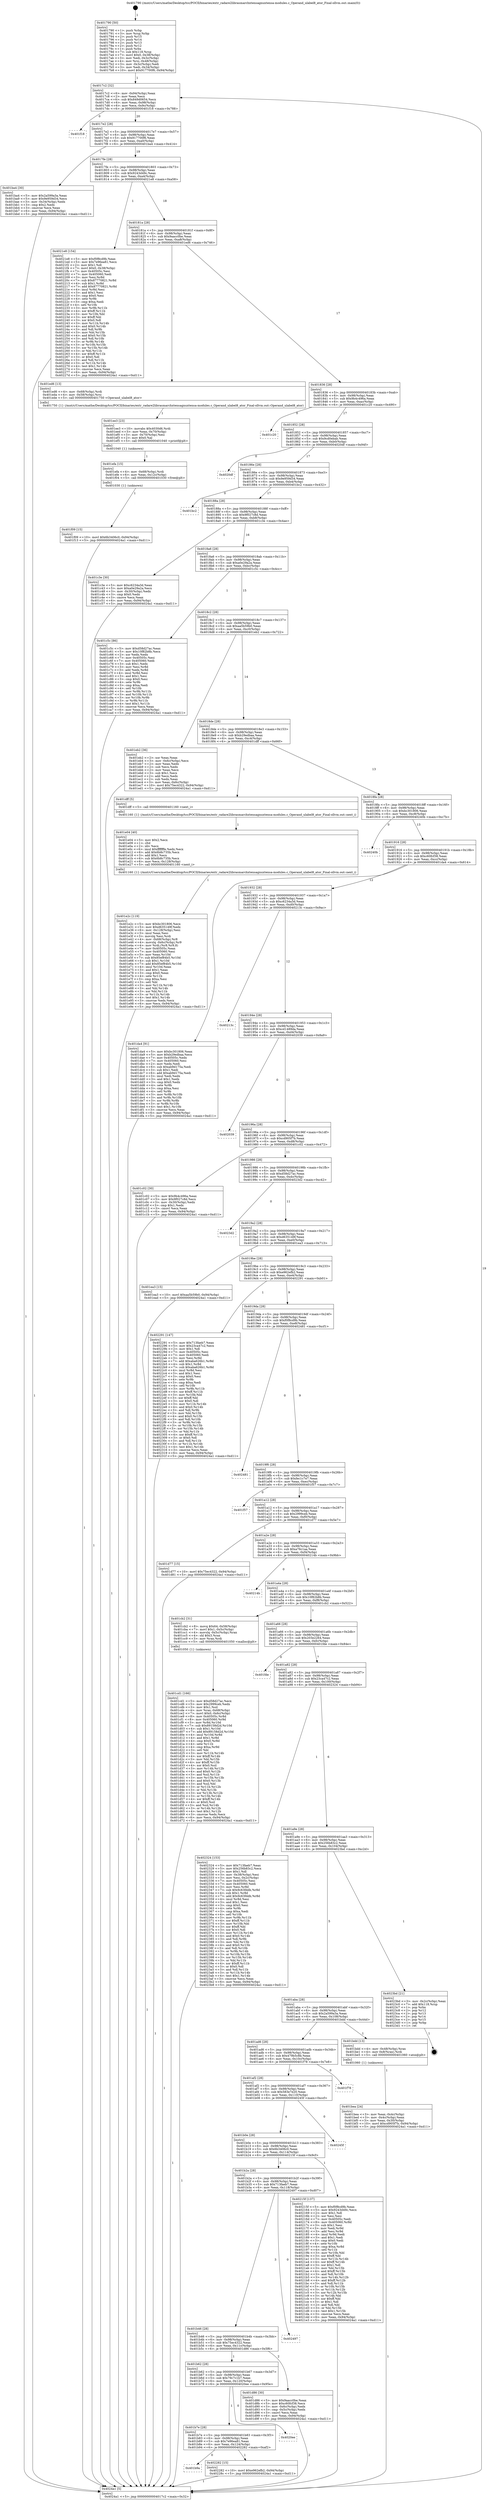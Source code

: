digraph "0x401790" {
  label = "0x401790 (/mnt/c/Users/mathe/Desktop/tcc/POCII/binaries/extr_radare2librasmarchxtensagnuxtensa-modules.c_Operand_ulabel8_ator_Final-ollvm.out::main(0))"
  labelloc = "t"
  node[shape=record]

  Entry [label="",width=0.3,height=0.3,shape=circle,fillcolor=black,style=filled]
  "0x4017c2" [label="{
     0x4017c2 [32]\l
     | [instrs]\l
     &nbsp;&nbsp;0x4017c2 \<+6\>: mov -0x94(%rbp),%eax\l
     &nbsp;&nbsp;0x4017c8 \<+2\>: mov %eax,%ecx\l
     &nbsp;&nbsp;0x4017ca \<+6\>: sub $0x849d0654,%ecx\l
     &nbsp;&nbsp;0x4017d0 \<+6\>: mov %eax,-0x98(%rbp)\l
     &nbsp;&nbsp;0x4017d6 \<+6\>: mov %ecx,-0x9c(%rbp)\l
     &nbsp;&nbsp;0x4017dc \<+6\>: je 0000000000401f18 \<main+0x788\>\l
  }"]
  "0x401f18" [label="{
     0x401f18\l
  }", style=dashed]
  "0x4017e2" [label="{
     0x4017e2 [28]\l
     | [instrs]\l
     &nbsp;&nbsp;0x4017e2 \<+5\>: jmp 00000000004017e7 \<main+0x57\>\l
     &nbsp;&nbsp;0x4017e7 \<+6\>: mov -0x98(%rbp),%eax\l
     &nbsp;&nbsp;0x4017ed \<+5\>: sub $0x917700f6,%eax\l
     &nbsp;&nbsp;0x4017f2 \<+6\>: mov %eax,-0xa0(%rbp)\l
     &nbsp;&nbsp;0x4017f8 \<+6\>: je 0000000000401ba4 \<main+0x414\>\l
  }"]
  Exit [label="",width=0.3,height=0.3,shape=circle,fillcolor=black,style=filled,peripheries=2]
  "0x401ba4" [label="{
     0x401ba4 [30]\l
     | [instrs]\l
     &nbsp;&nbsp;0x401ba4 \<+5\>: mov $0x2a599a3a,%eax\l
     &nbsp;&nbsp;0x401ba9 \<+5\>: mov $0x9e959d34,%ecx\l
     &nbsp;&nbsp;0x401bae \<+3\>: mov -0x34(%rbp),%edx\l
     &nbsp;&nbsp;0x401bb1 \<+3\>: cmp $0x2,%edx\l
     &nbsp;&nbsp;0x401bb4 \<+3\>: cmovne %ecx,%eax\l
     &nbsp;&nbsp;0x401bb7 \<+6\>: mov %eax,-0x94(%rbp)\l
     &nbsp;&nbsp;0x401bbd \<+5\>: jmp 00000000004024a1 \<main+0xd11\>\l
  }"]
  "0x4017fe" [label="{
     0x4017fe [28]\l
     | [instrs]\l
     &nbsp;&nbsp;0x4017fe \<+5\>: jmp 0000000000401803 \<main+0x73\>\l
     &nbsp;&nbsp;0x401803 \<+6\>: mov -0x98(%rbp),%eax\l
     &nbsp;&nbsp;0x401809 \<+5\>: sub $0x9243d49c,%eax\l
     &nbsp;&nbsp;0x40180e \<+6\>: mov %eax,-0xa4(%rbp)\l
     &nbsp;&nbsp;0x401814 \<+6\>: je 00000000004021e8 \<main+0xa58\>\l
  }"]
  "0x4024a1" [label="{
     0x4024a1 [5]\l
     | [instrs]\l
     &nbsp;&nbsp;0x4024a1 \<+5\>: jmp 00000000004017c2 \<main+0x32\>\l
  }"]
  "0x401790" [label="{
     0x401790 [50]\l
     | [instrs]\l
     &nbsp;&nbsp;0x401790 \<+1\>: push %rbp\l
     &nbsp;&nbsp;0x401791 \<+3\>: mov %rsp,%rbp\l
     &nbsp;&nbsp;0x401794 \<+2\>: push %r15\l
     &nbsp;&nbsp;0x401796 \<+2\>: push %r14\l
     &nbsp;&nbsp;0x401798 \<+2\>: push %r13\l
     &nbsp;&nbsp;0x40179a \<+2\>: push %r12\l
     &nbsp;&nbsp;0x40179c \<+1\>: push %rbx\l
     &nbsp;&nbsp;0x40179d \<+7\>: sub $0x118,%rsp\l
     &nbsp;&nbsp;0x4017a4 \<+7\>: movl $0x0,-0x38(%rbp)\l
     &nbsp;&nbsp;0x4017ab \<+3\>: mov %edi,-0x3c(%rbp)\l
     &nbsp;&nbsp;0x4017ae \<+4\>: mov %rsi,-0x48(%rbp)\l
     &nbsp;&nbsp;0x4017b2 \<+3\>: mov -0x3c(%rbp),%edi\l
     &nbsp;&nbsp;0x4017b5 \<+3\>: mov %edi,-0x34(%rbp)\l
     &nbsp;&nbsp;0x4017b8 \<+10\>: movl $0x917700f6,-0x94(%rbp)\l
  }"]
  "0x401b9a" [label="{
     0x401b9a\l
  }", style=dashed]
  "0x4021e8" [label="{
     0x4021e8 [154]\l
     | [instrs]\l
     &nbsp;&nbsp;0x4021e8 \<+5\>: mov $0xf0f8cd9b,%eax\l
     &nbsp;&nbsp;0x4021ed \<+5\>: mov $0x7e96ea81,%ecx\l
     &nbsp;&nbsp;0x4021f2 \<+2\>: mov $0x1,%dl\l
     &nbsp;&nbsp;0x4021f4 \<+7\>: movl $0x0,-0x38(%rbp)\l
     &nbsp;&nbsp;0x4021fb \<+7\>: mov 0x40505c,%esi\l
     &nbsp;&nbsp;0x402202 \<+7\>: mov 0x405060,%edi\l
     &nbsp;&nbsp;0x402209 \<+3\>: mov %esi,%r8d\l
     &nbsp;&nbsp;0x40220c \<+7\>: sub $0x87770821,%r8d\l
     &nbsp;&nbsp;0x402213 \<+4\>: sub $0x1,%r8d\l
     &nbsp;&nbsp;0x402217 \<+7\>: add $0x87770821,%r8d\l
     &nbsp;&nbsp;0x40221e \<+4\>: imul %r8d,%esi\l
     &nbsp;&nbsp;0x402222 \<+3\>: and $0x1,%esi\l
     &nbsp;&nbsp;0x402225 \<+3\>: cmp $0x0,%esi\l
     &nbsp;&nbsp;0x402228 \<+4\>: sete %r9b\l
     &nbsp;&nbsp;0x40222c \<+3\>: cmp $0xa,%edi\l
     &nbsp;&nbsp;0x40222f \<+4\>: setl %r10b\l
     &nbsp;&nbsp;0x402233 \<+3\>: mov %r9b,%r11b\l
     &nbsp;&nbsp;0x402236 \<+4\>: xor $0xff,%r11b\l
     &nbsp;&nbsp;0x40223a \<+3\>: mov %r10b,%bl\l
     &nbsp;&nbsp;0x40223d \<+3\>: xor $0xff,%bl\l
     &nbsp;&nbsp;0x402240 \<+3\>: xor $0x0,%dl\l
     &nbsp;&nbsp;0x402243 \<+3\>: mov %r11b,%r14b\l
     &nbsp;&nbsp;0x402246 \<+4\>: and $0x0,%r14b\l
     &nbsp;&nbsp;0x40224a \<+3\>: and %dl,%r9b\l
     &nbsp;&nbsp;0x40224d \<+3\>: mov %bl,%r15b\l
     &nbsp;&nbsp;0x402250 \<+4\>: and $0x0,%r15b\l
     &nbsp;&nbsp;0x402254 \<+3\>: and %dl,%r10b\l
     &nbsp;&nbsp;0x402257 \<+3\>: or %r9b,%r14b\l
     &nbsp;&nbsp;0x40225a \<+3\>: or %r10b,%r15b\l
     &nbsp;&nbsp;0x40225d \<+3\>: xor %r15b,%r14b\l
     &nbsp;&nbsp;0x402260 \<+3\>: or %bl,%r11b\l
     &nbsp;&nbsp;0x402263 \<+4\>: xor $0xff,%r11b\l
     &nbsp;&nbsp;0x402267 \<+3\>: or $0x0,%dl\l
     &nbsp;&nbsp;0x40226a \<+3\>: and %dl,%r11b\l
     &nbsp;&nbsp;0x40226d \<+3\>: or %r11b,%r14b\l
     &nbsp;&nbsp;0x402270 \<+4\>: test $0x1,%r14b\l
     &nbsp;&nbsp;0x402274 \<+3\>: cmovne %ecx,%eax\l
     &nbsp;&nbsp;0x402277 \<+6\>: mov %eax,-0x94(%rbp)\l
     &nbsp;&nbsp;0x40227d \<+5\>: jmp 00000000004024a1 \<main+0xd11\>\l
  }"]
  "0x40181a" [label="{
     0x40181a [28]\l
     | [instrs]\l
     &nbsp;&nbsp;0x40181a \<+5\>: jmp 000000000040181f \<main+0x8f\>\l
     &nbsp;&nbsp;0x40181f \<+6\>: mov -0x98(%rbp),%eax\l
     &nbsp;&nbsp;0x401825 \<+5\>: sub $0x9aacc0be,%eax\l
     &nbsp;&nbsp;0x40182a \<+6\>: mov %eax,-0xa8(%rbp)\l
     &nbsp;&nbsp;0x401830 \<+6\>: je 0000000000401ed6 \<main+0x746\>\l
  }"]
  "0x402282" [label="{
     0x402282 [15]\l
     | [instrs]\l
     &nbsp;&nbsp;0x402282 \<+10\>: movl $0xe962efb2,-0x94(%rbp)\l
     &nbsp;&nbsp;0x40228c \<+5\>: jmp 00000000004024a1 \<main+0xd11\>\l
  }"]
  "0x401ed6" [label="{
     0x401ed6 [13]\l
     | [instrs]\l
     &nbsp;&nbsp;0x401ed6 \<+4\>: mov -0x68(%rbp),%rdi\l
     &nbsp;&nbsp;0x401eda \<+4\>: mov -0x58(%rbp),%rsi\l
     &nbsp;&nbsp;0x401ede \<+5\>: call 0000000000401750 \<Operand_ulabel8_ator\>\l
     | [calls]\l
     &nbsp;&nbsp;0x401750 \{1\} (/mnt/c/Users/mathe/Desktop/tcc/POCII/binaries/extr_radare2librasmarchxtensagnuxtensa-modules.c_Operand_ulabel8_ator_Final-ollvm.out::Operand_ulabel8_ator)\l
  }"]
  "0x401836" [label="{
     0x401836 [28]\l
     | [instrs]\l
     &nbsp;&nbsp;0x401836 \<+5\>: jmp 000000000040183b \<main+0xab\>\l
     &nbsp;&nbsp;0x40183b \<+6\>: mov -0x98(%rbp),%eax\l
     &nbsp;&nbsp;0x401841 \<+5\>: sub $0x9b4c496a,%eax\l
     &nbsp;&nbsp;0x401846 \<+6\>: mov %eax,-0xac(%rbp)\l
     &nbsp;&nbsp;0x40184c \<+6\>: je 0000000000401c20 \<main+0x490\>\l
  }"]
  "0x401b7e" [label="{
     0x401b7e [28]\l
     | [instrs]\l
     &nbsp;&nbsp;0x401b7e \<+5\>: jmp 0000000000401b83 \<main+0x3f3\>\l
     &nbsp;&nbsp;0x401b83 \<+6\>: mov -0x98(%rbp),%eax\l
     &nbsp;&nbsp;0x401b89 \<+5\>: sub $0x7e96ea81,%eax\l
     &nbsp;&nbsp;0x401b8e \<+6\>: mov %eax,-0x124(%rbp)\l
     &nbsp;&nbsp;0x401b94 \<+6\>: je 0000000000402282 \<main+0xaf2\>\l
  }"]
  "0x401c20" [label="{
     0x401c20\l
  }", style=dashed]
  "0x401852" [label="{
     0x401852 [28]\l
     | [instrs]\l
     &nbsp;&nbsp;0x401852 \<+5\>: jmp 0000000000401857 \<main+0xc7\>\l
     &nbsp;&nbsp;0x401857 \<+6\>: mov -0x98(%rbp),%eax\l
     &nbsp;&nbsp;0x40185d \<+5\>: sub $0x9cd0ebab,%eax\l
     &nbsp;&nbsp;0x401862 \<+6\>: mov %eax,-0xb0(%rbp)\l
     &nbsp;&nbsp;0x401868 \<+6\>: je 00000000004020df \<main+0x94f\>\l
  }"]
  "0x4020ee" [label="{
     0x4020ee\l
  }", style=dashed]
  "0x4020df" [label="{
     0x4020df\l
  }", style=dashed]
  "0x40186e" [label="{
     0x40186e [28]\l
     | [instrs]\l
     &nbsp;&nbsp;0x40186e \<+5\>: jmp 0000000000401873 \<main+0xe3\>\l
     &nbsp;&nbsp;0x401873 \<+6\>: mov -0x98(%rbp),%eax\l
     &nbsp;&nbsp;0x401879 \<+5\>: sub $0x9e959d34,%eax\l
     &nbsp;&nbsp;0x40187e \<+6\>: mov %eax,-0xb4(%rbp)\l
     &nbsp;&nbsp;0x401884 \<+6\>: je 0000000000401bc2 \<main+0x432\>\l
  }"]
  "0x401f09" [label="{
     0x401f09 [15]\l
     | [instrs]\l
     &nbsp;&nbsp;0x401f09 \<+10\>: movl $0x6b3406c0,-0x94(%rbp)\l
     &nbsp;&nbsp;0x401f13 \<+5\>: jmp 00000000004024a1 \<main+0xd11\>\l
  }"]
  "0x401bc2" [label="{
     0x401bc2\l
  }", style=dashed]
  "0x40188a" [label="{
     0x40188a [28]\l
     | [instrs]\l
     &nbsp;&nbsp;0x40188a \<+5\>: jmp 000000000040188f \<main+0xff\>\l
     &nbsp;&nbsp;0x40188f \<+6\>: mov -0x98(%rbp),%eax\l
     &nbsp;&nbsp;0x401895 \<+5\>: sub $0x9f027c8d,%eax\l
     &nbsp;&nbsp;0x40189a \<+6\>: mov %eax,-0xb8(%rbp)\l
     &nbsp;&nbsp;0x4018a0 \<+6\>: je 0000000000401c3e \<main+0x4ae\>\l
  }"]
  "0x401efa" [label="{
     0x401efa [15]\l
     | [instrs]\l
     &nbsp;&nbsp;0x401efa \<+4\>: mov -0x68(%rbp),%rdi\l
     &nbsp;&nbsp;0x401efe \<+6\>: mov %eax,-0x12c(%rbp)\l
     &nbsp;&nbsp;0x401f04 \<+5\>: call 0000000000401030 \<free@plt\>\l
     | [calls]\l
     &nbsp;&nbsp;0x401030 \{1\} (unknown)\l
  }"]
  "0x401c3e" [label="{
     0x401c3e [30]\l
     | [instrs]\l
     &nbsp;&nbsp;0x401c3e \<+5\>: mov $0xc6234a3d,%eax\l
     &nbsp;&nbsp;0x401c43 \<+5\>: mov $0xa0e29a2a,%ecx\l
     &nbsp;&nbsp;0x401c48 \<+3\>: mov -0x30(%rbp),%edx\l
     &nbsp;&nbsp;0x401c4b \<+3\>: cmp $0x0,%edx\l
     &nbsp;&nbsp;0x401c4e \<+3\>: cmove %ecx,%eax\l
     &nbsp;&nbsp;0x401c51 \<+6\>: mov %eax,-0x94(%rbp)\l
     &nbsp;&nbsp;0x401c57 \<+5\>: jmp 00000000004024a1 \<main+0xd11\>\l
  }"]
  "0x4018a6" [label="{
     0x4018a6 [28]\l
     | [instrs]\l
     &nbsp;&nbsp;0x4018a6 \<+5\>: jmp 00000000004018ab \<main+0x11b\>\l
     &nbsp;&nbsp;0x4018ab \<+6\>: mov -0x98(%rbp),%eax\l
     &nbsp;&nbsp;0x4018b1 \<+5\>: sub $0xa0e29a2a,%eax\l
     &nbsp;&nbsp;0x4018b6 \<+6\>: mov %eax,-0xbc(%rbp)\l
     &nbsp;&nbsp;0x4018bc \<+6\>: je 0000000000401c5c \<main+0x4cc\>\l
  }"]
  "0x401ee3" [label="{
     0x401ee3 [23]\l
     | [instrs]\l
     &nbsp;&nbsp;0x401ee3 \<+10\>: movabs $0x4030d6,%rdi\l
     &nbsp;&nbsp;0x401eed \<+3\>: mov %eax,-0x70(%rbp)\l
     &nbsp;&nbsp;0x401ef0 \<+3\>: mov -0x70(%rbp),%esi\l
     &nbsp;&nbsp;0x401ef3 \<+2\>: mov $0x0,%al\l
     &nbsp;&nbsp;0x401ef5 \<+5\>: call 0000000000401040 \<printf@plt\>\l
     | [calls]\l
     &nbsp;&nbsp;0x401040 \{1\} (unknown)\l
  }"]
  "0x401c5c" [label="{
     0x401c5c [86]\l
     | [instrs]\l
     &nbsp;&nbsp;0x401c5c \<+5\>: mov $0xd58d27ac,%eax\l
     &nbsp;&nbsp;0x401c61 \<+5\>: mov $0x10f82b8b,%ecx\l
     &nbsp;&nbsp;0x401c66 \<+2\>: xor %edx,%edx\l
     &nbsp;&nbsp;0x401c68 \<+7\>: mov 0x40505c,%esi\l
     &nbsp;&nbsp;0x401c6f \<+7\>: mov 0x405060,%edi\l
     &nbsp;&nbsp;0x401c76 \<+3\>: sub $0x1,%edx\l
     &nbsp;&nbsp;0x401c79 \<+3\>: mov %esi,%r8d\l
     &nbsp;&nbsp;0x401c7c \<+3\>: add %edx,%r8d\l
     &nbsp;&nbsp;0x401c7f \<+4\>: imul %r8d,%esi\l
     &nbsp;&nbsp;0x401c83 \<+3\>: and $0x1,%esi\l
     &nbsp;&nbsp;0x401c86 \<+3\>: cmp $0x0,%esi\l
     &nbsp;&nbsp;0x401c89 \<+4\>: sete %r9b\l
     &nbsp;&nbsp;0x401c8d \<+3\>: cmp $0xa,%edi\l
     &nbsp;&nbsp;0x401c90 \<+4\>: setl %r10b\l
     &nbsp;&nbsp;0x401c94 \<+3\>: mov %r9b,%r11b\l
     &nbsp;&nbsp;0x401c97 \<+3\>: and %r10b,%r11b\l
     &nbsp;&nbsp;0x401c9a \<+3\>: xor %r10b,%r9b\l
     &nbsp;&nbsp;0x401c9d \<+3\>: or %r9b,%r11b\l
     &nbsp;&nbsp;0x401ca0 \<+4\>: test $0x1,%r11b\l
     &nbsp;&nbsp;0x401ca4 \<+3\>: cmovne %ecx,%eax\l
     &nbsp;&nbsp;0x401ca7 \<+6\>: mov %eax,-0x94(%rbp)\l
     &nbsp;&nbsp;0x401cad \<+5\>: jmp 00000000004024a1 \<main+0xd11\>\l
  }"]
  "0x4018c2" [label="{
     0x4018c2 [28]\l
     | [instrs]\l
     &nbsp;&nbsp;0x4018c2 \<+5\>: jmp 00000000004018c7 \<main+0x137\>\l
     &nbsp;&nbsp;0x4018c7 \<+6\>: mov -0x98(%rbp),%eax\l
     &nbsp;&nbsp;0x4018cd \<+5\>: sub $0xaa5b59b0,%eax\l
     &nbsp;&nbsp;0x4018d2 \<+6\>: mov %eax,-0xc0(%rbp)\l
     &nbsp;&nbsp;0x4018d8 \<+6\>: je 0000000000401eb2 \<main+0x722\>\l
  }"]
  "0x401e2c" [label="{
     0x401e2c [119]\l
     | [instrs]\l
     &nbsp;&nbsp;0x401e2c \<+5\>: mov $0xbc301806,%ecx\l
     &nbsp;&nbsp;0x401e31 \<+5\>: mov $0xd635149f,%edx\l
     &nbsp;&nbsp;0x401e36 \<+6\>: mov -0x128(%rbp),%esi\l
     &nbsp;&nbsp;0x401e3c \<+3\>: imul %eax,%esi\l
     &nbsp;&nbsp;0x401e3f \<+3\>: movslq %esi,%rdi\l
     &nbsp;&nbsp;0x401e42 \<+4\>: mov -0x68(%rbp),%r8\l
     &nbsp;&nbsp;0x401e46 \<+4\>: movslq -0x6c(%rbp),%r9\l
     &nbsp;&nbsp;0x401e4a \<+4\>: mov %rdi,(%r8,%r9,8)\l
     &nbsp;&nbsp;0x401e4e \<+7\>: mov 0x40505c,%eax\l
     &nbsp;&nbsp;0x401e55 \<+7\>: mov 0x405060,%esi\l
     &nbsp;&nbsp;0x401e5c \<+3\>: mov %eax,%r10d\l
     &nbsp;&nbsp;0x401e5f \<+7\>: sub $0x85ef84b5,%r10d\l
     &nbsp;&nbsp;0x401e66 \<+4\>: sub $0x1,%r10d\l
     &nbsp;&nbsp;0x401e6a \<+7\>: add $0x85ef84b5,%r10d\l
     &nbsp;&nbsp;0x401e71 \<+4\>: imul %r10d,%eax\l
     &nbsp;&nbsp;0x401e75 \<+3\>: and $0x1,%eax\l
     &nbsp;&nbsp;0x401e78 \<+3\>: cmp $0x0,%eax\l
     &nbsp;&nbsp;0x401e7b \<+4\>: sete %r11b\l
     &nbsp;&nbsp;0x401e7f \<+3\>: cmp $0xa,%esi\l
     &nbsp;&nbsp;0x401e82 \<+3\>: setl %bl\l
     &nbsp;&nbsp;0x401e85 \<+3\>: mov %r11b,%r14b\l
     &nbsp;&nbsp;0x401e88 \<+3\>: and %bl,%r14b\l
     &nbsp;&nbsp;0x401e8b \<+3\>: xor %bl,%r11b\l
     &nbsp;&nbsp;0x401e8e \<+3\>: or %r11b,%r14b\l
     &nbsp;&nbsp;0x401e91 \<+4\>: test $0x1,%r14b\l
     &nbsp;&nbsp;0x401e95 \<+3\>: cmovne %edx,%ecx\l
     &nbsp;&nbsp;0x401e98 \<+6\>: mov %ecx,-0x94(%rbp)\l
     &nbsp;&nbsp;0x401e9e \<+5\>: jmp 00000000004024a1 \<main+0xd11\>\l
  }"]
  "0x401eb2" [label="{
     0x401eb2 [36]\l
     | [instrs]\l
     &nbsp;&nbsp;0x401eb2 \<+2\>: xor %eax,%eax\l
     &nbsp;&nbsp;0x401eb4 \<+3\>: mov -0x6c(%rbp),%ecx\l
     &nbsp;&nbsp;0x401eb7 \<+2\>: mov %eax,%edx\l
     &nbsp;&nbsp;0x401eb9 \<+2\>: sub %ecx,%edx\l
     &nbsp;&nbsp;0x401ebb \<+2\>: mov %eax,%ecx\l
     &nbsp;&nbsp;0x401ebd \<+3\>: sub $0x1,%ecx\l
     &nbsp;&nbsp;0x401ec0 \<+2\>: add %ecx,%edx\l
     &nbsp;&nbsp;0x401ec2 \<+2\>: sub %edx,%eax\l
     &nbsp;&nbsp;0x401ec4 \<+3\>: mov %eax,-0x6c(%rbp)\l
     &nbsp;&nbsp;0x401ec7 \<+10\>: movl $0x75ec4322,-0x94(%rbp)\l
     &nbsp;&nbsp;0x401ed1 \<+5\>: jmp 00000000004024a1 \<main+0xd11\>\l
  }"]
  "0x4018de" [label="{
     0x4018de [28]\l
     | [instrs]\l
     &nbsp;&nbsp;0x4018de \<+5\>: jmp 00000000004018e3 \<main+0x153\>\l
     &nbsp;&nbsp;0x4018e3 \<+6\>: mov -0x98(%rbp),%eax\l
     &nbsp;&nbsp;0x4018e9 \<+5\>: sub $0xb29edbaa,%eax\l
     &nbsp;&nbsp;0x4018ee \<+6\>: mov %eax,-0xc4(%rbp)\l
     &nbsp;&nbsp;0x4018f4 \<+6\>: je 0000000000401dff \<main+0x66f\>\l
  }"]
  "0x401e04" [label="{
     0x401e04 [40]\l
     | [instrs]\l
     &nbsp;&nbsp;0x401e04 \<+5\>: mov $0x2,%ecx\l
     &nbsp;&nbsp;0x401e09 \<+1\>: cltd\l
     &nbsp;&nbsp;0x401e0a \<+2\>: idiv %ecx\l
     &nbsp;&nbsp;0x401e0c \<+6\>: imul $0xfffffffe,%edx,%ecx\l
     &nbsp;&nbsp;0x401e12 \<+6\>: add $0x6b8c735b,%ecx\l
     &nbsp;&nbsp;0x401e18 \<+3\>: add $0x1,%ecx\l
     &nbsp;&nbsp;0x401e1b \<+6\>: sub $0x6b8c735b,%ecx\l
     &nbsp;&nbsp;0x401e21 \<+6\>: mov %ecx,-0x128(%rbp)\l
     &nbsp;&nbsp;0x401e27 \<+5\>: call 0000000000401160 \<next_i\>\l
     | [calls]\l
     &nbsp;&nbsp;0x401160 \{1\} (/mnt/c/Users/mathe/Desktop/tcc/POCII/binaries/extr_radare2librasmarchxtensagnuxtensa-modules.c_Operand_ulabel8_ator_Final-ollvm.out::next_i)\l
  }"]
  "0x401dff" [label="{
     0x401dff [5]\l
     | [instrs]\l
     &nbsp;&nbsp;0x401dff \<+5\>: call 0000000000401160 \<next_i\>\l
     | [calls]\l
     &nbsp;&nbsp;0x401160 \{1\} (/mnt/c/Users/mathe/Desktop/tcc/POCII/binaries/extr_radare2librasmarchxtensagnuxtensa-modules.c_Operand_ulabel8_ator_Final-ollvm.out::next_i)\l
  }"]
  "0x4018fa" [label="{
     0x4018fa [28]\l
     | [instrs]\l
     &nbsp;&nbsp;0x4018fa \<+5\>: jmp 00000000004018ff \<main+0x16f\>\l
     &nbsp;&nbsp;0x4018ff \<+6\>: mov -0x98(%rbp),%eax\l
     &nbsp;&nbsp;0x401905 \<+5\>: sub $0xbc301806,%eax\l
     &nbsp;&nbsp;0x40190a \<+6\>: mov %eax,-0xc8(%rbp)\l
     &nbsp;&nbsp;0x401910 \<+6\>: je 000000000040240b \<main+0xc7b\>\l
  }"]
  "0x401b62" [label="{
     0x401b62 [28]\l
     | [instrs]\l
     &nbsp;&nbsp;0x401b62 \<+5\>: jmp 0000000000401b67 \<main+0x3d7\>\l
     &nbsp;&nbsp;0x401b67 \<+6\>: mov -0x98(%rbp),%eax\l
     &nbsp;&nbsp;0x401b6d \<+5\>: sub $0x79c7c1b7,%eax\l
     &nbsp;&nbsp;0x401b72 \<+6\>: mov %eax,-0x120(%rbp)\l
     &nbsp;&nbsp;0x401b78 \<+6\>: je 00000000004020ee \<main+0x95e\>\l
  }"]
  "0x40240b" [label="{
     0x40240b\l
  }", style=dashed]
  "0x401916" [label="{
     0x401916 [28]\l
     | [instrs]\l
     &nbsp;&nbsp;0x401916 \<+5\>: jmp 000000000040191b \<main+0x18b\>\l
     &nbsp;&nbsp;0x40191b \<+6\>: mov -0x98(%rbp),%eax\l
     &nbsp;&nbsp;0x401921 \<+5\>: sub $0xc60fcf38,%eax\l
     &nbsp;&nbsp;0x401926 \<+6\>: mov %eax,-0xcc(%rbp)\l
     &nbsp;&nbsp;0x40192c \<+6\>: je 0000000000401da4 \<main+0x614\>\l
  }"]
  "0x401d86" [label="{
     0x401d86 [30]\l
     | [instrs]\l
     &nbsp;&nbsp;0x401d86 \<+5\>: mov $0x9aacc0be,%eax\l
     &nbsp;&nbsp;0x401d8b \<+5\>: mov $0xc60fcf38,%ecx\l
     &nbsp;&nbsp;0x401d90 \<+3\>: mov -0x6c(%rbp),%edx\l
     &nbsp;&nbsp;0x401d93 \<+3\>: cmp -0x5c(%rbp),%edx\l
     &nbsp;&nbsp;0x401d96 \<+3\>: cmovl %ecx,%eax\l
     &nbsp;&nbsp;0x401d99 \<+6\>: mov %eax,-0x94(%rbp)\l
     &nbsp;&nbsp;0x401d9f \<+5\>: jmp 00000000004024a1 \<main+0xd11\>\l
  }"]
  "0x401da4" [label="{
     0x401da4 [91]\l
     | [instrs]\l
     &nbsp;&nbsp;0x401da4 \<+5\>: mov $0xbc301806,%eax\l
     &nbsp;&nbsp;0x401da9 \<+5\>: mov $0xb29edbaa,%ecx\l
     &nbsp;&nbsp;0x401dae \<+7\>: mov 0x40505c,%edx\l
     &nbsp;&nbsp;0x401db5 \<+7\>: mov 0x405060,%esi\l
     &nbsp;&nbsp;0x401dbc \<+2\>: mov %edx,%edi\l
     &nbsp;&nbsp;0x401dbe \<+6\>: sub $0xab9d175a,%edi\l
     &nbsp;&nbsp;0x401dc4 \<+3\>: sub $0x1,%edi\l
     &nbsp;&nbsp;0x401dc7 \<+6\>: add $0xab9d175a,%edi\l
     &nbsp;&nbsp;0x401dcd \<+3\>: imul %edi,%edx\l
     &nbsp;&nbsp;0x401dd0 \<+3\>: and $0x1,%edx\l
     &nbsp;&nbsp;0x401dd3 \<+3\>: cmp $0x0,%edx\l
     &nbsp;&nbsp;0x401dd6 \<+4\>: sete %r8b\l
     &nbsp;&nbsp;0x401dda \<+3\>: cmp $0xa,%esi\l
     &nbsp;&nbsp;0x401ddd \<+4\>: setl %r9b\l
     &nbsp;&nbsp;0x401de1 \<+3\>: mov %r8b,%r10b\l
     &nbsp;&nbsp;0x401de4 \<+3\>: and %r9b,%r10b\l
     &nbsp;&nbsp;0x401de7 \<+3\>: xor %r9b,%r8b\l
     &nbsp;&nbsp;0x401dea \<+3\>: or %r8b,%r10b\l
     &nbsp;&nbsp;0x401ded \<+4\>: test $0x1,%r10b\l
     &nbsp;&nbsp;0x401df1 \<+3\>: cmovne %ecx,%eax\l
     &nbsp;&nbsp;0x401df4 \<+6\>: mov %eax,-0x94(%rbp)\l
     &nbsp;&nbsp;0x401dfa \<+5\>: jmp 00000000004024a1 \<main+0xd11\>\l
  }"]
  "0x401932" [label="{
     0x401932 [28]\l
     | [instrs]\l
     &nbsp;&nbsp;0x401932 \<+5\>: jmp 0000000000401937 \<main+0x1a7\>\l
     &nbsp;&nbsp;0x401937 \<+6\>: mov -0x98(%rbp),%eax\l
     &nbsp;&nbsp;0x40193d \<+5\>: sub $0xc6234a3d,%eax\l
     &nbsp;&nbsp;0x401942 \<+6\>: mov %eax,-0xd0(%rbp)\l
     &nbsp;&nbsp;0x401948 \<+6\>: je 000000000040213c \<main+0x9ac\>\l
  }"]
  "0x401b46" [label="{
     0x401b46 [28]\l
     | [instrs]\l
     &nbsp;&nbsp;0x401b46 \<+5\>: jmp 0000000000401b4b \<main+0x3bb\>\l
     &nbsp;&nbsp;0x401b4b \<+6\>: mov -0x98(%rbp),%eax\l
     &nbsp;&nbsp;0x401b51 \<+5\>: sub $0x75ec4322,%eax\l
     &nbsp;&nbsp;0x401b56 \<+6\>: mov %eax,-0x11c(%rbp)\l
     &nbsp;&nbsp;0x401b5c \<+6\>: je 0000000000401d86 \<main+0x5f6\>\l
  }"]
  "0x40213c" [label="{
     0x40213c\l
  }", style=dashed]
  "0x40194e" [label="{
     0x40194e [28]\l
     | [instrs]\l
     &nbsp;&nbsp;0x40194e \<+5\>: jmp 0000000000401953 \<main+0x1c3\>\l
     &nbsp;&nbsp;0x401953 \<+6\>: mov -0x98(%rbp),%eax\l
     &nbsp;&nbsp;0x401959 \<+5\>: sub $0xcd1489da,%eax\l
     &nbsp;&nbsp;0x40195e \<+6\>: mov %eax,-0xd4(%rbp)\l
     &nbsp;&nbsp;0x401964 \<+6\>: je 0000000000402039 \<main+0x8a9\>\l
  }"]
  "0x402497" [label="{
     0x402497\l
  }", style=dashed]
  "0x402039" [label="{
     0x402039\l
  }", style=dashed]
  "0x40196a" [label="{
     0x40196a [28]\l
     | [instrs]\l
     &nbsp;&nbsp;0x40196a \<+5\>: jmp 000000000040196f \<main+0x1df\>\l
     &nbsp;&nbsp;0x40196f \<+6\>: mov -0x98(%rbp),%eax\l
     &nbsp;&nbsp;0x401975 \<+5\>: sub $0xcd905f7b,%eax\l
     &nbsp;&nbsp;0x40197a \<+6\>: mov %eax,-0xd8(%rbp)\l
     &nbsp;&nbsp;0x401980 \<+6\>: je 0000000000401c02 \<main+0x472\>\l
  }"]
  "0x401b2a" [label="{
     0x401b2a [28]\l
     | [instrs]\l
     &nbsp;&nbsp;0x401b2a \<+5\>: jmp 0000000000401b2f \<main+0x39f\>\l
     &nbsp;&nbsp;0x401b2f \<+6\>: mov -0x98(%rbp),%eax\l
     &nbsp;&nbsp;0x401b35 \<+5\>: sub $0x713faeb7,%eax\l
     &nbsp;&nbsp;0x401b3a \<+6\>: mov %eax,-0x118(%rbp)\l
     &nbsp;&nbsp;0x401b40 \<+6\>: je 0000000000402497 \<main+0xd07\>\l
  }"]
  "0x401c02" [label="{
     0x401c02 [30]\l
     | [instrs]\l
     &nbsp;&nbsp;0x401c02 \<+5\>: mov $0x9b4c496a,%eax\l
     &nbsp;&nbsp;0x401c07 \<+5\>: mov $0x9f027c8d,%ecx\l
     &nbsp;&nbsp;0x401c0c \<+3\>: mov -0x30(%rbp),%edx\l
     &nbsp;&nbsp;0x401c0f \<+3\>: cmp $0x1,%edx\l
     &nbsp;&nbsp;0x401c12 \<+3\>: cmovl %ecx,%eax\l
     &nbsp;&nbsp;0x401c15 \<+6\>: mov %eax,-0x94(%rbp)\l
     &nbsp;&nbsp;0x401c1b \<+5\>: jmp 00000000004024a1 \<main+0xd11\>\l
  }"]
  "0x401986" [label="{
     0x401986 [28]\l
     | [instrs]\l
     &nbsp;&nbsp;0x401986 \<+5\>: jmp 000000000040198b \<main+0x1fb\>\l
     &nbsp;&nbsp;0x40198b \<+6\>: mov -0x98(%rbp),%eax\l
     &nbsp;&nbsp;0x401991 \<+5\>: sub $0xd58d27ac,%eax\l
     &nbsp;&nbsp;0x401996 \<+6\>: mov %eax,-0xdc(%rbp)\l
     &nbsp;&nbsp;0x40199c \<+6\>: je 00000000004023d2 \<main+0xc42\>\l
  }"]
  "0x40215f" [label="{
     0x40215f [137]\l
     | [instrs]\l
     &nbsp;&nbsp;0x40215f \<+5\>: mov $0xf0f8cd9b,%eax\l
     &nbsp;&nbsp;0x402164 \<+5\>: mov $0x9243d49c,%ecx\l
     &nbsp;&nbsp;0x402169 \<+2\>: mov $0x1,%dl\l
     &nbsp;&nbsp;0x40216b \<+2\>: xor %esi,%esi\l
     &nbsp;&nbsp;0x40216d \<+7\>: mov 0x40505c,%edi\l
     &nbsp;&nbsp;0x402174 \<+8\>: mov 0x405060,%r8d\l
     &nbsp;&nbsp;0x40217c \<+3\>: sub $0x1,%esi\l
     &nbsp;&nbsp;0x40217f \<+3\>: mov %edi,%r9d\l
     &nbsp;&nbsp;0x402182 \<+3\>: add %esi,%r9d\l
     &nbsp;&nbsp;0x402185 \<+4\>: imul %r9d,%edi\l
     &nbsp;&nbsp;0x402189 \<+3\>: and $0x1,%edi\l
     &nbsp;&nbsp;0x40218c \<+3\>: cmp $0x0,%edi\l
     &nbsp;&nbsp;0x40218f \<+4\>: sete %r10b\l
     &nbsp;&nbsp;0x402193 \<+4\>: cmp $0xa,%r8d\l
     &nbsp;&nbsp;0x402197 \<+4\>: setl %r11b\l
     &nbsp;&nbsp;0x40219b \<+3\>: mov %r10b,%bl\l
     &nbsp;&nbsp;0x40219e \<+3\>: xor $0xff,%bl\l
     &nbsp;&nbsp;0x4021a1 \<+3\>: mov %r11b,%r14b\l
     &nbsp;&nbsp;0x4021a4 \<+4\>: xor $0xff,%r14b\l
     &nbsp;&nbsp;0x4021a8 \<+3\>: xor $0x1,%dl\l
     &nbsp;&nbsp;0x4021ab \<+3\>: mov %bl,%r15b\l
     &nbsp;&nbsp;0x4021ae \<+4\>: and $0xff,%r15b\l
     &nbsp;&nbsp;0x4021b2 \<+3\>: and %dl,%r10b\l
     &nbsp;&nbsp;0x4021b5 \<+3\>: mov %r14b,%r12b\l
     &nbsp;&nbsp;0x4021b8 \<+4\>: and $0xff,%r12b\l
     &nbsp;&nbsp;0x4021bc \<+3\>: and %dl,%r11b\l
     &nbsp;&nbsp;0x4021bf \<+3\>: or %r10b,%r15b\l
     &nbsp;&nbsp;0x4021c2 \<+3\>: or %r11b,%r12b\l
     &nbsp;&nbsp;0x4021c5 \<+3\>: xor %r12b,%r15b\l
     &nbsp;&nbsp;0x4021c8 \<+3\>: or %r14b,%bl\l
     &nbsp;&nbsp;0x4021cb \<+3\>: xor $0xff,%bl\l
     &nbsp;&nbsp;0x4021ce \<+3\>: or $0x1,%dl\l
     &nbsp;&nbsp;0x4021d1 \<+2\>: and %dl,%bl\l
     &nbsp;&nbsp;0x4021d3 \<+3\>: or %bl,%r15b\l
     &nbsp;&nbsp;0x4021d6 \<+4\>: test $0x1,%r15b\l
     &nbsp;&nbsp;0x4021da \<+3\>: cmovne %ecx,%eax\l
     &nbsp;&nbsp;0x4021dd \<+6\>: mov %eax,-0x94(%rbp)\l
     &nbsp;&nbsp;0x4021e3 \<+5\>: jmp 00000000004024a1 \<main+0xd11\>\l
  }"]
  "0x4023d2" [label="{
     0x4023d2\l
  }", style=dashed]
  "0x4019a2" [label="{
     0x4019a2 [28]\l
     | [instrs]\l
     &nbsp;&nbsp;0x4019a2 \<+5\>: jmp 00000000004019a7 \<main+0x217\>\l
     &nbsp;&nbsp;0x4019a7 \<+6\>: mov -0x98(%rbp),%eax\l
     &nbsp;&nbsp;0x4019ad \<+5\>: sub $0xd635149f,%eax\l
     &nbsp;&nbsp;0x4019b2 \<+6\>: mov %eax,-0xe0(%rbp)\l
     &nbsp;&nbsp;0x4019b8 \<+6\>: je 0000000000401ea3 \<main+0x713\>\l
  }"]
  "0x401b0e" [label="{
     0x401b0e [28]\l
     | [instrs]\l
     &nbsp;&nbsp;0x401b0e \<+5\>: jmp 0000000000401b13 \<main+0x383\>\l
     &nbsp;&nbsp;0x401b13 \<+6\>: mov -0x98(%rbp),%eax\l
     &nbsp;&nbsp;0x401b19 \<+5\>: sub $0x6b3406c0,%eax\l
     &nbsp;&nbsp;0x401b1e \<+6\>: mov %eax,-0x114(%rbp)\l
     &nbsp;&nbsp;0x401b24 \<+6\>: je 000000000040215f \<main+0x9cf\>\l
  }"]
  "0x401ea3" [label="{
     0x401ea3 [15]\l
     | [instrs]\l
     &nbsp;&nbsp;0x401ea3 \<+10\>: movl $0xaa5b59b0,-0x94(%rbp)\l
     &nbsp;&nbsp;0x401ead \<+5\>: jmp 00000000004024a1 \<main+0xd11\>\l
  }"]
  "0x4019be" [label="{
     0x4019be [28]\l
     | [instrs]\l
     &nbsp;&nbsp;0x4019be \<+5\>: jmp 00000000004019c3 \<main+0x233\>\l
     &nbsp;&nbsp;0x4019c3 \<+6\>: mov -0x98(%rbp),%eax\l
     &nbsp;&nbsp;0x4019c9 \<+5\>: sub $0xe962efb2,%eax\l
     &nbsp;&nbsp;0x4019ce \<+6\>: mov %eax,-0xe4(%rbp)\l
     &nbsp;&nbsp;0x4019d4 \<+6\>: je 0000000000402291 \<main+0xb01\>\l
  }"]
  "0x40245f" [label="{
     0x40245f\l
  }", style=dashed]
  "0x402291" [label="{
     0x402291 [147]\l
     | [instrs]\l
     &nbsp;&nbsp;0x402291 \<+5\>: mov $0x713faeb7,%eax\l
     &nbsp;&nbsp;0x402296 \<+5\>: mov $0x23ca47c2,%ecx\l
     &nbsp;&nbsp;0x40229b \<+2\>: mov $0x1,%dl\l
     &nbsp;&nbsp;0x40229d \<+7\>: mov 0x40505c,%esi\l
     &nbsp;&nbsp;0x4022a4 \<+7\>: mov 0x405060,%edi\l
     &nbsp;&nbsp;0x4022ab \<+3\>: mov %esi,%r8d\l
     &nbsp;&nbsp;0x4022ae \<+7\>: add $0xaba626b1,%r8d\l
     &nbsp;&nbsp;0x4022b5 \<+4\>: sub $0x1,%r8d\l
     &nbsp;&nbsp;0x4022b9 \<+7\>: sub $0xaba626b1,%r8d\l
     &nbsp;&nbsp;0x4022c0 \<+4\>: imul %r8d,%esi\l
     &nbsp;&nbsp;0x4022c4 \<+3\>: and $0x1,%esi\l
     &nbsp;&nbsp;0x4022c7 \<+3\>: cmp $0x0,%esi\l
     &nbsp;&nbsp;0x4022ca \<+4\>: sete %r9b\l
     &nbsp;&nbsp;0x4022ce \<+3\>: cmp $0xa,%edi\l
     &nbsp;&nbsp;0x4022d1 \<+4\>: setl %r10b\l
     &nbsp;&nbsp;0x4022d5 \<+3\>: mov %r9b,%r11b\l
     &nbsp;&nbsp;0x4022d8 \<+4\>: xor $0xff,%r11b\l
     &nbsp;&nbsp;0x4022dc \<+3\>: mov %r10b,%bl\l
     &nbsp;&nbsp;0x4022df \<+3\>: xor $0xff,%bl\l
     &nbsp;&nbsp;0x4022e2 \<+3\>: xor $0x0,%dl\l
     &nbsp;&nbsp;0x4022e5 \<+3\>: mov %r11b,%r14b\l
     &nbsp;&nbsp;0x4022e8 \<+4\>: and $0x0,%r14b\l
     &nbsp;&nbsp;0x4022ec \<+3\>: and %dl,%r9b\l
     &nbsp;&nbsp;0x4022ef \<+3\>: mov %bl,%r15b\l
     &nbsp;&nbsp;0x4022f2 \<+4\>: and $0x0,%r15b\l
     &nbsp;&nbsp;0x4022f6 \<+3\>: and %dl,%r10b\l
     &nbsp;&nbsp;0x4022f9 \<+3\>: or %r9b,%r14b\l
     &nbsp;&nbsp;0x4022fc \<+3\>: or %r10b,%r15b\l
     &nbsp;&nbsp;0x4022ff \<+3\>: xor %r15b,%r14b\l
     &nbsp;&nbsp;0x402302 \<+3\>: or %bl,%r11b\l
     &nbsp;&nbsp;0x402305 \<+4\>: xor $0xff,%r11b\l
     &nbsp;&nbsp;0x402309 \<+3\>: or $0x0,%dl\l
     &nbsp;&nbsp;0x40230c \<+3\>: and %dl,%r11b\l
     &nbsp;&nbsp;0x40230f \<+3\>: or %r11b,%r14b\l
     &nbsp;&nbsp;0x402312 \<+4\>: test $0x1,%r14b\l
     &nbsp;&nbsp;0x402316 \<+3\>: cmovne %ecx,%eax\l
     &nbsp;&nbsp;0x402319 \<+6\>: mov %eax,-0x94(%rbp)\l
     &nbsp;&nbsp;0x40231f \<+5\>: jmp 00000000004024a1 \<main+0xd11\>\l
  }"]
  "0x4019da" [label="{
     0x4019da [28]\l
     | [instrs]\l
     &nbsp;&nbsp;0x4019da \<+5\>: jmp 00000000004019df \<main+0x24f\>\l
     &nbsp;&nbsp;0x4019df \<+6\>: mov -0x98(%rbp),%eax\l
     &nbsp;&nbsp;0x4019e5 \<+5\>: sub $0xf0f8cd9b,%eax\l
     &nbsp;&nbsp;0x4019ea \<+6\>: mov %eax,-0xe8(%rbp)\l
     &nbsp;&nbsp;0x4019f0 \<+6\>: je 0000000000402481 \<main+0xcf1\>\l
  }"]
  "0x401af2" [label="{
     0x401af2 [28]\l
     | [instrs]\l
     &nbsp;&nbsp;0x401af2 \<+5\>: jmp 0000000000401af7 \<main+0x367\>\l
     &nbsp;&nbsp;0x401af7 \<+6\>: mov -0x98(%rbp),%eax\l
     &nbsp;&nbsp;0x401afd \<+5\>: sub $0x583e7e20,%eax\l
     &nbsp;&nbsp;0x401b02 \<+6\>: mov %eax,-0x110(%rbp)\l
     &nbsp;&nbsp;0x401b08 \<+6\>: je 000000000040245f \<main+0xccf\>\l
  }"]
  "0x402481" [label="{
     0x402481\l
  }", style=dashed]
  "0x4019f6" [label="{
     0x4019f6 [28]\l
     | [instrs]\l
     &nbsp;&nbsp;0x4019f6 \<+5\>: jmp 00000000004019fb \<main+0x26b\>\l
     &nbsp;&nbsp;0x4019fb \<+6\>: mov -0x98(%rbp),%eax\l
     &nbsp;&nbsp;0x401a01 \<+5\>: sub $0xfec1c7e7,%eax\l
     &nbsp;&nbsp;0x401a06 \<+6\>: mov %eax,-0xec(%rbp)\l
     &nbsp;&nbsp;0x401a0c \<+6\>: je 0000000000401f57 \<main+0x7c7\>\l
  }"]
  "0x401f78" [label="{
     0x401f78\l
  }", style=dashed]
  "0x401f57" [label="{
     0x401f57\l
  }", style=dashed]
  "0x401a12" [label="{
     0x401a12 [28]\l
     | [instrs]\l
     &nbsp;&nbsp;0x401a12 \<+5\>: jmp 0000000000401a17 \<main+0x287\>\l
     &nbsp;&nbsp;0x401a17 \<+6\>: mov -0x98(%rbp),%eax\l
     &nbsp;&nbsp;0x401a1d \<+5\>: sub $0x2999ceb,%eax\l
     &nbsp;&nbsp;0x401a22 \<+6\>: mov %eax,-0xf0(%rbp)\l
     &nbsp;&nbsp;0x401a28 \<+6\>: je 0000000000401d77 \<main+0x5e7\>\l
  }"]
  "0x401cd1" [label="{
     0x401cd1 [166]\l
     | [instrs]\l
     &nbsp;&nbsp;0x401cd1 \<+5\>: mov $0xd58d27ac,%ecx\l
     &nbsp;&nbsp;0x401cd6 \<+5\>: mov $0x2999ceb,%edx\l
     &nbsp;&nbsp;0x401cdb \<+3\>: mov $0x1,%sil\l
     &nbsp;&nbsp;0x401cde \<+4\>: mov %rax,-0x68(%rbp)\l
     &nbsp;&nbsp;0x401ce2 \<+7\>: movl $0x0,-0x6c(%rbp)\l
     &nbsp;&nbsp;0x401ce9 \<+8\>: mov 0x40505c,%r8d\l
     &nbsp;&nbsp;0x401cf1 \<+8\>: mov 0x405060,%r9d\l
     &nbsp;&nbsp;0x401cf9 \<+3\>: mov %r8d,%r10d\l
     &nbsp;&nbsp;0x401cfc \<+7\>: sub $0x89158d2d,%r10d\l
     &nbsp;&nbsp;0x401d03 \<+4\>: sub $0x1,%r10d\l
     &nbsp;&nbsp;0x401d07 \<+7\>: add $0x89158d2d,%r10d\l
     &nbsp;&nbsp;0x401d0e \<+4\>: imul %r10d,%r8d\l
     &nbsp;&nbsp;0x401d12 \<+4\>: and $0x1,%r8d\l
     &nbsp;&nbsp;0x401d16 \<+4\>: cmp $0x0,%r8d\l
     &nbsp;&nbsp;0x401d1a \<+4\>: sete %r11b\l
     &nbsp;&nbsp;0x401d1e \<+4\>: cmp $0xa,%r9d\l
     &nbsp;&nbsp;0x401d22 \<+3\>: setl %bl\l
     &nbsp;&nbsp;0x401d25 \<+3\>: mov %r11b,%r14b\l
     &nbsp;&nbsp;0x401d28 \<+4\>: xor $0xff,%r14b\l
     &nbsp;&nbsp;0x401d2c \<+3\>: mov %bl,%r15b\l
     &nbsp;&nbsp;0x401d2f \<+4\>: xor $0xff,%r15b\l
     &nbsp;&nbsp;0x401d33 \<+4\>: xor $0x0,%sil\l
     &nbsp;&nbsp;0x401d37 \<+3\>: mov %r14b,%r12b\l
     &nbsp;&nbsp;0x401d3a \<+4\>: and $0x0,%r12b\l
     &nbsp;&nbsp;0x401d3e \<+3\>: and %sil,%r11b\l
     &nbsp;&nbsp;0x401d41 \<+3\>: mov %r15b,%r13b\l
     &nbsp;&nbsp;0x401d44 \<+4\>: and $0x0,%r13b\l
     &nbsp;&nbsp;0x401d48 \<+3\>: and %sil,%bl\l
     &nbsp;&nbsp;0x401d4b \<+3\>: or %r11b,%r12b\l
     &nbsp;&nbsp;0x401d4e \<+3\>: or %bl,%r13b\l
     &nbsp;&nbsp;0x401d51 \<+3\>: xor %r13b,%r12b\l
     &nbsp;&nbsp;0x401d54 \<+3\>: or %r15b,%r14b\l
     &nbsp;&nbsp;0x401d57 \<+4\>: xor $0xff,%r14b\l
     &nbsp;&nbsp;0x401d5b \<+4\>: or $0x0,%sil\l
     &nbsp;&nbsp;0x401d5f \<+3\>: and %sil,%r14b\l
     &nbsp;&nbsp;0x401d62 \<+3\>: or %r14b,%r12b\l
     &nbsp;&nbsp;0x401d65 \<+4\>: test $0x1,%r12b\l
     &nbsp;&nbsp;0x401d69 \<+3\>: cmovne %edx,%ecx\l
     &nbsp;&nbsp;0x401d6c \<+6\>: mov %ecx,-0x94(%rbp)\l
     &nbsp;&nbsp;0x401d72 \<+5\>: jmp 00000000004024a1 \<main+0xd11\>\l
  }"]
  "0x401d77" [label="{
     0x401d77 [15]\l
     | [instrs]\l
     &nbsp;&nbsp;0x401d77 \<+10\>: movl $0x75ec4322,-0x94(%rbp)\l
     &nbsp;&nbsp;0x401d81 \<+5\>: jmp 00000000004024a1 \<main+0xd11\>\l
  }"]
  "0x401a2e" [label="{
     0x401a2e [28]\l
     | [instrs]\l
     &nbsp;&nbsp;0x401a2e \<+5\>: jmp 0000000000401a33 \<main+0x2a3\>\l
     &nbsp;&nbsp;0x401a33 \<+6\>: mov -0x98(%rbp),%eax\l
     &nbsp;&nbsp;0x401a39 \<+5\>: sub $0xa76c1aa,%eax\l
     &nbsp;&nbsp;0x401a3e \<+6\>: mov %eax,-0xf4(%rbp)\l
     &nbsp;&nbsp;0x401a44 \<+6\>: je 000000000040214b \<main+0x9bb\>\l
  }"]
  "0x401bea" [label="{
     0x401bea [24]\l
     | [instrs]\l
     &nbsp;&nbsp;0x401bea \<+3\>: mov %eax,-0x4c(%rbp)\l
     &nbsp;&nbsp;0x401bed \<+3\>: mov -0x4c(%rbp),%eax\l
     &nbsp;&nbsp;0x401bf0 \<+3\>: mov %eax,-0x30(%rbp)\l
     &nbsp;&nbsp;0x401bf3 \<+10\>: movl $0xcd905f7b,-0x94(%rbp)\l
     &nbsp;&nbsp;0x401bfd \<+5\>: jmp 00000000004024a1 \<main+0xd11\>\l
  }"]
  "0x40214b" [label="{
     0x40214b\l
  }", style=dashed]
  "0x401a4a" [label="{
     0x401a4a [28]\l
     | [instrs]\l
     &nbsp;&nbsp;0x401a4a \<+5\>: jmp 0000000000401a4f \<main+0x2bf\>\l
     &nbsp;&nbsp;0x401a4f \<+6\>: mov -0x98(%rbp),%eax\l
     &nbsp;&nbsp;0x401a55 \<+5\>: sub $0x10f82b8b,%eax\l
     &nbsp;&nbsp;0x401a5a \<+6\>: mov %eax,-0xf8(%rbp)\l
     &nbsp;&nbsp;0x401a60 \<+6\>: je 0000000000401cb2 \<main+0x522\>\l
  }"]
  "0x401ad6" [label="{
     0x401ad6 [28]\l
     | [instrs]\l
     &nbsp;&nbsp;0x401ad6 \<+5\>: jmp 0000000000401adb \<main+0x34b\>\l
     &nbsp;&nbsp;0x401adb \<+6\>: mov -0x98(%rbp),%eax\l
     &nbsp;&nbsp;0x401ae1 \<+5\>: sub $0x479b5c8b,%eax\l
     &nbsp;&nbsp;0x401ae6 \<+6\>: mov %eax,-0x10c(%rbp)\l
     &nbsp;&nbsp;0x401aec \<+6\>: je 0000000000401f78 \<main+0x7e8\>\l
  }"]
  "0x401cb2" [label="{
     0x401cb2 [31]\l
     | [instrs]\l
     &nbsp;&nbsp;0x401cb2 \<+8\>: movq $0x64,-0x58(%rbp)\l
     &nbsp;&nbsp;0x401cba \<+7\>: movl $0x1,-0x5c(%rbp)\l
     &nbsp;&nbsp;0x401cc1 \<+4\>: movslq -0x5c(%rbp),%rax\l
     &nbsp;&nbsp;0x401cc5 \<+4\>: shl $0x3,%rax\l
     &nbsp;&nbsp;0x401cc9 \<+3\>: mov %rax,%rdi\l
     &nbsp;&nbsp;0x401ccc \<+5\>: call 0000000000401050 \<malloc@plt\>\l
     | [calls]\l
     &nbsp;&nbsp;0x401050 \{1\} (unknown)\l
  }"]
  "0x401a66" [label="{
     0x401a66 [28]\l
     | [instrs]\l
     &nbsp;&nbsp;0x401a66 \<+5\>: jmp 0000000000401a6b \<main+0x2db\>\l
     &nbsp;&nbsp;0x401a6b \<+6\>: mov -0x98(%rbp),%eax\l
     &nbsp;&nbsp;0x401a71 \<+5\>: sub $0x203e2264,%eax\l
     &nbsp;&nbsp;0x401a76 \<+6\>: mov %eax,-0xfc(%rbp)\l
     &nbsp;&nbsp;0x401a7c \<+6\>: je 0000000000401fde \<main+0x84e\>\l
  }"]
  "0x401bdd" [label="{
     0x401bdd [13]\l
     | [instrs]\l
     &nbsp;&nbsp;0x401bdd \<+4\>: mov -0x48(%rbp),%rax\l
     &nbsp;&nbsp;0x401be1 \<+4\>: mov 0x8(%rax),%rdi\l
     &nbsp;&nbsp;0x401be5 \<+5\>: call 0000000000401060 \<atoi@plt\>\l
     | [calls]\l
     &nbsp;&nbsp;0x401060 \{1\} (unknown)\l
  }"]
  "0x401fde" [label="{
     0x401fde\l
  }", style=dashed]
  "0x401a82" [label="{
     0x401a82 [28]\l
     | [instrs]\l
     &nbsp;&nbsp;0x401a82 \<+5\>: jmp 0000000000401a87 \<main+0x2f7\>\l
     &nbsp;&nbsp;0x401a87 \<+6\>: mov -0x98(%rbp),%eax\l
     &nbsp;&nbsp;0x401a8d \<+5\>: sub $0x23ca47c2,%eax\l
     &nbsp;&nbsp;0x401a92 \<+6\>: mov %eax,-0x100(%rbp)\l
     &nbsp;&nbsp;0x401a98 \<+6\>: je 0000000000402324 \<main+0xb94\>\l
  }"]
  "0x401aba" [label="{
     0x401aba [28]\l
     | [instrs]\l
     &nbsp;&nbsp;0x401aba \<+5\>: jmp 0000000000401abf \<main+0x32f\>\l
     &nbsp;&nbsp;0x401abf \<+6\>: mov -0x98(%rbp),%eax\l
     &nbsp;&nbsp;0x401ac5 \<+5\>: sub $0x2a599a3a,%eax\l
     &nbsp;&nbsp;0x401aca \<+6\>: mov %eax,-0x108(%rbp)\l
     &nbsp;&nbsp;0x401ad0 \<+6\>: je 0000000000401bdd \<main+0x44d\>\l
  }"]
  "0x402324" [label="{
     0x402324 [153]\l
     | [instrs]\l
     &nbsp;&nbsp;0x402324 \<+5\>: mov $0x713faeb7,%eax\l
     &nbsp;&nbsp;0x402329 \<+5\>: mov $0x256b83c2,%ecx\l
     &nbsp;&nbsp;0x40232e \<+2\>: mov $0x1,%dl\l
     &nbsp;&nbsp;0x402330 \<+3\>: mov -0x38(%rbp),%esi\l
     &nbsp;&nbsp;0x402333 \<+3\>: mov %esi,-0x2c(%rbp)\l
     &nbsp;&nbsp;0x402336 \<+7\>: mov 0x40505c,%esi\l
     &nbsp;&nbsp;0x40233d \<+7\>: mov 0x405060,%edi\l
     &nbsp;&nbsp;0x402344 \<+3\>: mov %esi,%r8d\l
     &nbsp;&nbsp;0x402347 \<+7\>: sub $0x9c63fddb,%r8d\l
     &nbsp;&nbsp;0x40234e \<+4\>: sub $0x1,%r8d\l
     &nbsp;&nbsp;0x402352 \<+7\>: add $0x9c63fddb,%r8d\l
     &nbsp;&nbsp;0x402359 \<+4\>: imul %r8d,%esi\l
     &nbsp;&nbsp;0x40235d \<+3\>: and $0x1,%esi\l
     &nbsp;&nbsp;0x402360 \<+3\>: cmp $0x0,%esi\l
     &nbsp;&nbsp;0x402363 \<+4\>: sete %r9b\l
     &nbsp;&nbsp;0x402367 \<+3\>: cmp $0xa,%edi\l
     &nbsp;&nbsp;0x40236a \<+4\>: setl %r10b\l
     &nbsp;&nbsp;0x40236e \<+3\>: mov %r9b,%r11b\l
     &nbsp;&nbsp;0x402371 \<+4\>: xor $0xff,%r11b\l
     &nbsp;&nbsp;0x402375 \<+3\>: mov %r10b,%bl\l
     &nbsp;&nbsp;0x402378 \<+3\>: xor $0xff,%bl\l
     &nbsp;&nbsp;0x40237b \<+3\>: xor $0x0,%dl\l
     &nbsp;&nbsp;0x40237e \<+3\>: mov %r11b,%r14b\l
     &nbsp;&nbsp;0x402381 \<+4\>: and $0x0,%r14b\l
     &nbsp;&nbsp;0x402385 \<+3\>: and %dl,%r9b\l
     &nbsp;&nbsp;0x402388 \<+3\>: mov %bl,%r15b\l
     &nbsp;&nbsp;0x40238b \<+4\>: and $0x0,%r15b\l
     &nbsp;&nbsp;0x40238f \<+3\>: and %dl,%r10b\l
     &nbsp;&nbsp;0x402392 \<+3\>: or %r9b,%r14b\l
     &nbsp;&nbsp;0x402395 \<+3\>: or %r10b,%r15b\l
     &nbsp;&nbsp;0x402398 \<+3\>: xor %r15b,%r14b\l
     &nbsp;&nbsp;0x40239b \<+3\>: or %bl,%r11b\l
     &nbsp;&nbsp;0x40239e \<+4\>: xor $0xff,%r11b\l
     &nbsp;&nbsp;0x4023a2 \<+3\>: or $0x0,%dl\l
     &nbsp;&nbsp;0x4023a5 \<+3\>: and %dl,%r11b\l
     &nbsp;&nbsp;0x4023a8 \<+3\>: or %r11b,%r14b\l
     &nbsp;&nbsp;0x4023ab \<+4\>: test $0x1,%r14b\l
     &nbsp;&nbsp;0x4023af \<+3\>: cmovne %ecx,%eax\l
     &nbsp;&nbsp;0x4023b2 \<+6\>: mov %eax,-0x94(%rbp)\l
     &nbsp;&nbsp;0x4023b8 \<+5\>: jmp 00000000004024a1 \<main+0xd11\>\l
  }"]
  "0x401a9e" [label="{
     0x401a9e [28]\l
     | [instrs]\l
     &nbsp;&nbsp;0x401a9e \<+5\>: jmp 0000000000401aa3 \<main+0x313\>\l
     &nbsp;&nbsp;0x401aa3 \<+6\>: mov -0x98(%rbp),%eax\l
     &nbsp;&nbsp;0x401aa9 \<+5\>: sub $0x256b83c2,%eax\l
     &nbsp;&nbsp;0x401aae \<+6\>: mov %eax,-0x104(%rbp)\l
     &nbsp;&nbsp;0x401ab4 \<+6\>: je 00000000004023bd \<main+0xc2d\>\l
  }"]
  "0x4023bd" [label="{
     0x4023bd [21]\l
     | [instrs]\l
     &nbsp;&nbsp;0x4023bd \<+3\>: mov -0x2c(%rbp),%eax\l
     &nbsp;&nbsp;0x4023c0 \<+7\>: add $0x118,%rsp\l
     &nbsp;&nbsp;0x4023c7 \<+1\>: pop %rbx\l
     &nbsp;&nbsp;0x4023c8 \<+2\>: pop %r12\l
     &nbsp;&nbsp;0x4023ca \<+2\>: pop %r13\l
     &nbsp;&nbsp;0x4023cc \<+2\>: pop %r14\l
     &nbsp;&nbsp;0x4023ce \<+2\>: pop %r15\l
     &nbsp;&nbsp;0x4023d0 \<+1\>: pop %rbp\l
     &nbsp;&nbsp;0x4023d1 \<+1\>: ret\l
  }"]
  Entry -> "0x401790" [label=" 1"]
  "0x4017c2" -> "0x401f18" [label=" 0"]
  "0x4017c2" -> "0x4017e2" [label=" 20"]
  "0x4023bd" -> Exit [label=" 1"]
  "0x4017e2" -> "0x401ba4" [label=" 1"]
  "0x4017e2" -> "0x4017fe" [label=" 19"]
  "0x401ba4" -> "0x4024a1" [label=" 1"]
  "0x401790" -> "0x4017c2" [label=" 1"]
  "0x4024a1" -> "0x4017c2" [label=" 19"]
  "0x402324" -> "0x4024a1" [label=" 1"]
  "0x4017fe" -> "0x4021e8" [label=" 1"]
  "0x4017fe" -> "0x40181a" [label=" 18"]
  "0x402291" -> "0x4024a1" [label=" 1"]
  "0x40181a" -> "0x401ed6" [label=" 1"]
  "0x40181a" -> "0x401836" [label=" 17"]
  "0x402282" -> "0x4024a1" [label=" 1"]
  "0x401836" -> "0x401c20" [label=" 0"]
  "0x401836" -> "0x401852" [label=" 17"]
  "0x401b7e" -> "0x402282" [label=" 1"]
  "0x401852" -> "0x4020df" [label=" 0"]
  "0x401852" -> "0x40186e" [label=" 17"]
  "0x401b7e" -> "0x401b9a" [label=" 0"]
  "0x40186e" -> "0x401bc2" [label=" 0"]
  "0x40186e" -> "0x40188a" [label=" 17"]
  "0x401b62" -> "0x4020ee" [label=" 0"]
  "0x40188a" -> "0x401c3e" [label=" 1"]
  "0x40188a" -> "0x4018a6" [label=" 16"]
  "0x401b62" -> "0x401b7e" [label=" 1"]
  "0x4018a6" -> "0x401c5c" [label=" 1"]
  "0x4018a6" -> "0x4018c2" [label=" 15"]
  "0x4021e8" -> "0x4024a1" [label=" 1"]
  "0x4018c2" -> "0x401eb2" [label=" 1"]
  "0x4018c2" -> "0x4018de" [label=" 14"]
  "0x40215f" -> "0x4024a1" [label=" 1"]
  "0x4018de" -> "0x401dff" [label=" 1"]
  "0x4018de" -> "0x4018fa" [label=" 13"]
  "0x401f09" -> "0x4024a1" [label=" 1"]
  "0x4018fa" -> "0x40240b" [label=" 0"]
  "0x4018fa" -> "0x401916" [label=" 13"]
  "0x401efa" -> "0x401f09" [label=" 1"]
  "0x401916" -> "0x401da4" [label=" 1"]
  "0x401916" -> "0x401932" [label=" 12"]
  "0x401ee3" -> "0x401efa" [label=" 1"]
  "0x401932" -> "0x40213c" [label=" 0"]
  "0x401932" -> "0x40194e" [label=" 12"]
  "0x401eb2" -> "0x4024a1" [label=" 1"]
  "0x40194e" -> "0x402039" [label=" 0"]
  "0x40194e" -> "0x40196a" [label=" 12"]
  "0x401ea3" -> "0x4024a1" [label=" 1"]
  "0x40196a" -> "0x401c02" [label=" 1"]
  "0x40196a" -> "0x401986" [label=" 11"]
  "0x401e04" -> "0x401e2c" [label=" 1"]
  "0x401986" -> "0x4023d2" [label=" 0"]
  "0x401986" -> "0x4019a2" [label=" 11"]
  "0x401dff" -> "0x401e04" [label=" 1"]
  "0x4019a2" -> "0x401ea3" [label=" 1"]
  "0x4019a2" -> "0x4019be" [label=" 10"]
  "0x401d86" -> "0x4024a1" [label=" 2"]
  "0x4019be" -> "0x402291" [label=" 1"]
  "0x4019be" -> "0x4019da" [label=" 9"]
  "0x401b46" -> "0x401b62" [label=" 1"]
  "0x4019da" -> "0x402481" [label=" 0"]
  "0x4019da" -> "0x4019f6" [label=" 9"]
  "0x401ed6" -> "0x401ee3" [label=" 1"]
  "0x4019f6" -> "0x401f57" [label=" 0"]
  "0x4019f6" -> "0x401a12" [label=" 9"]
  "0x401b2a" -> "0x401b46" [label=" 3"]
  "0x401a12" -> "0x401d77" [label=" 1"]
  "0x401a12" -> "0x401a2e" [label=" 8"]
  "0x401e2c" -> "0x4024a1" [label=" 1"]
  "0x401a2e" -> "0x40214b" [label=" 0"]
  "0x401a2e" -> "0x401a4a" [label=" 8"]
  "0x401b0e" -> "0x401b2a" [label=" 3"]
  "0x401a4a" -> "0x401cb2" [label=" 1"]
  "0x401a4a" -> "0x401a66" [label=" 7"]
  "0x401b0e" -> "0x40215f" [label=" 1"]
  "0x401a66" -> "0x401fde" [label=" 0"]
  "0x401a66" -> "0x401a82" [label=" 7"]
  "0x401da4" -> "0x4024a1" [label=" 1"]
  "0x401a82" -> "0x402324" [label=" 1"]
  "0x401a82" -> "0x401a9e" [label=" 6"]
  "0x401af2" -> "0x40245f" [label=" 0"]
  "0x401a9e" -> "0x4023bd" [label=" 1"]
  "0x401a9e" -> "0x401aba" [label=" 5"]
  "0x401af2" -> "0x401b0e" [label=" 4"]
  "0x401aba" -> "0x401bdd" [label=" 1"]
  "0x401aba" -> "0x401ad6" [label=" 4"]
  "0x401bdd" -> "0x401bea" [label=" 1"]
  "0x401bea" -> "0x4024a1" [label=" 1"]
  "0x401c02" -> "0x4024a1" [label=" 1"]
  "0x401c3e" -> "0x4024a1" [label=" 1"]
  "0x401c5c" -> "0x4024a1" [label=" 1"]
  "0x401cb2" -> "0x401cd1" [label=" 1"]
  "0x401cd1" -> "0x4024a1" [label=" 1"]
  "0x401d77" -> "0x4024a1" [label=" 1"]
  "0x401b2a" -> "0x402497" [label=" 0"]
  "0x401ad6" -> "0x401f78" [label=" 0"]
  "0x401ad6" -> "0x401af2" [label=" 4"]
  "0x401b46" -> "0x401d86" [label=" 2"]
}
